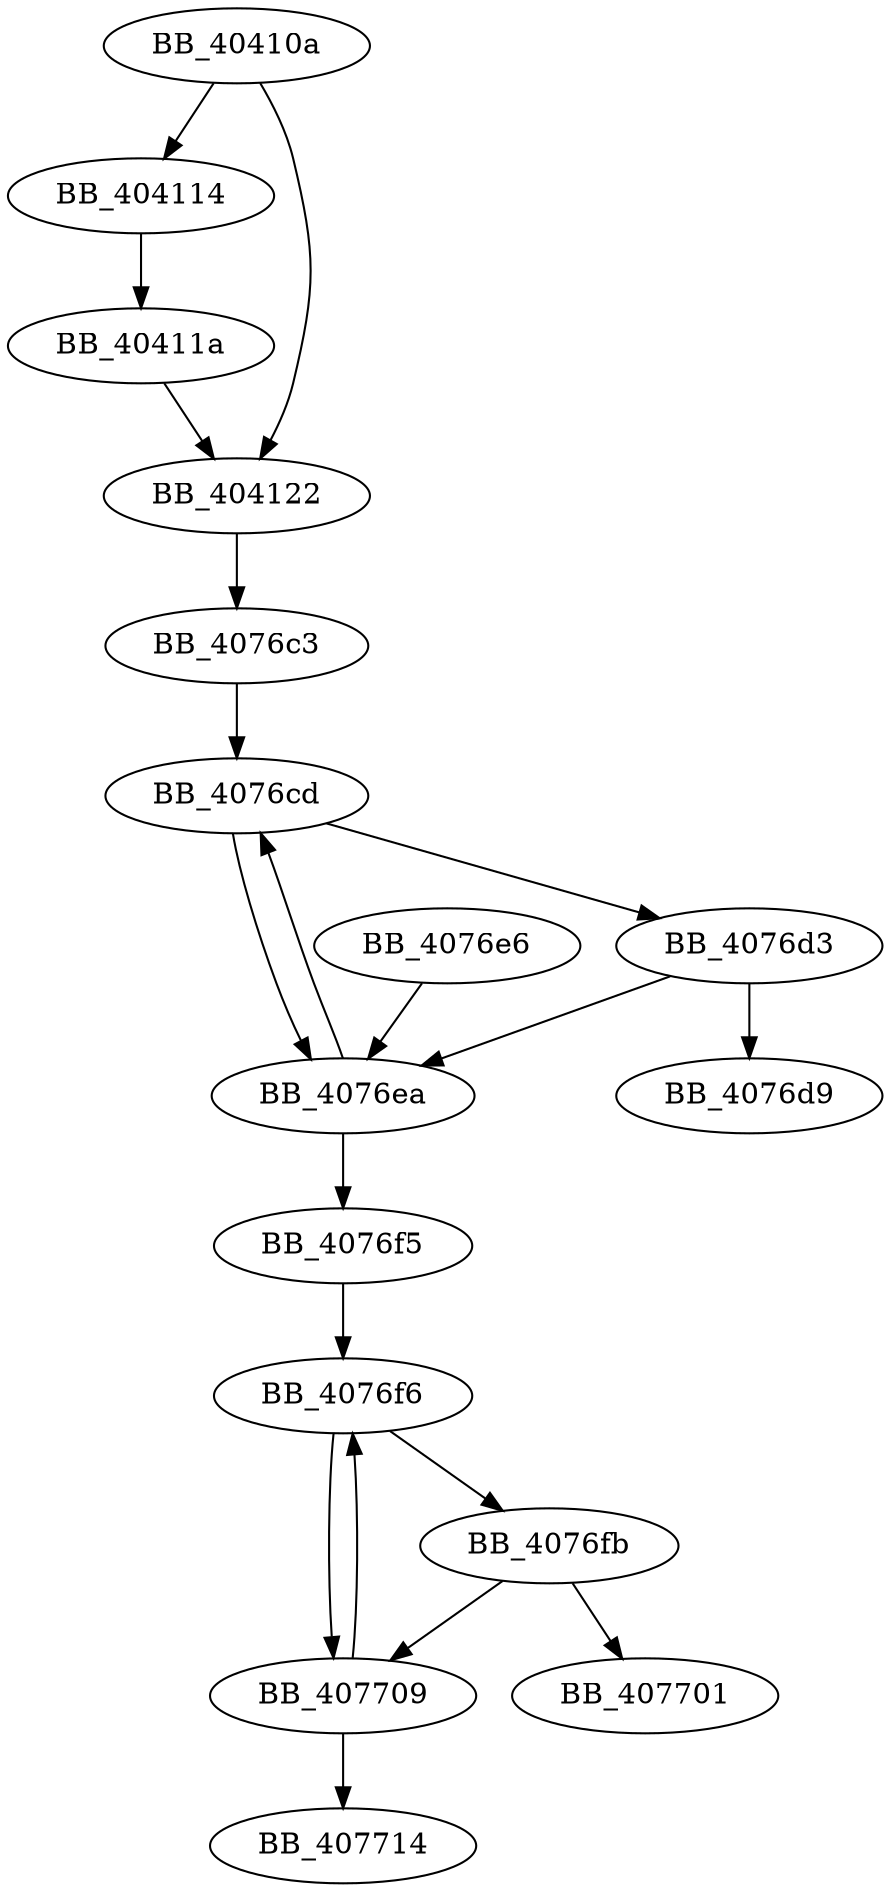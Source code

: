 DiGraph __mtterm{
BB_40410a->BB_404114
BB_40410a->BB_404122
BB_404114->BB_40411a
BB_40411a->BB_404122
BB_404122->BB_4076c3
BB_4076c3->BB_4076cd
BB_4076cd->BB_4076d3
BB_4076cd->BB_4076ea
BB_4076d3->BB_4076d9
BB_4076d3->BB_4076ea
BB_4076e6->BB_4076ea
BB_4076ea->BB_4076cd
BB_4076ea->BB_4076f5
BB_4076f5->BB_4076f6
BB_4076f6->BB_4076fb
BB_4076f6->BB_407709
BB_4076fb->BB_407701
BB_4076fb->BB_407709
BB_407709->BB_4076f6
BB_407709->BB_407714
}
